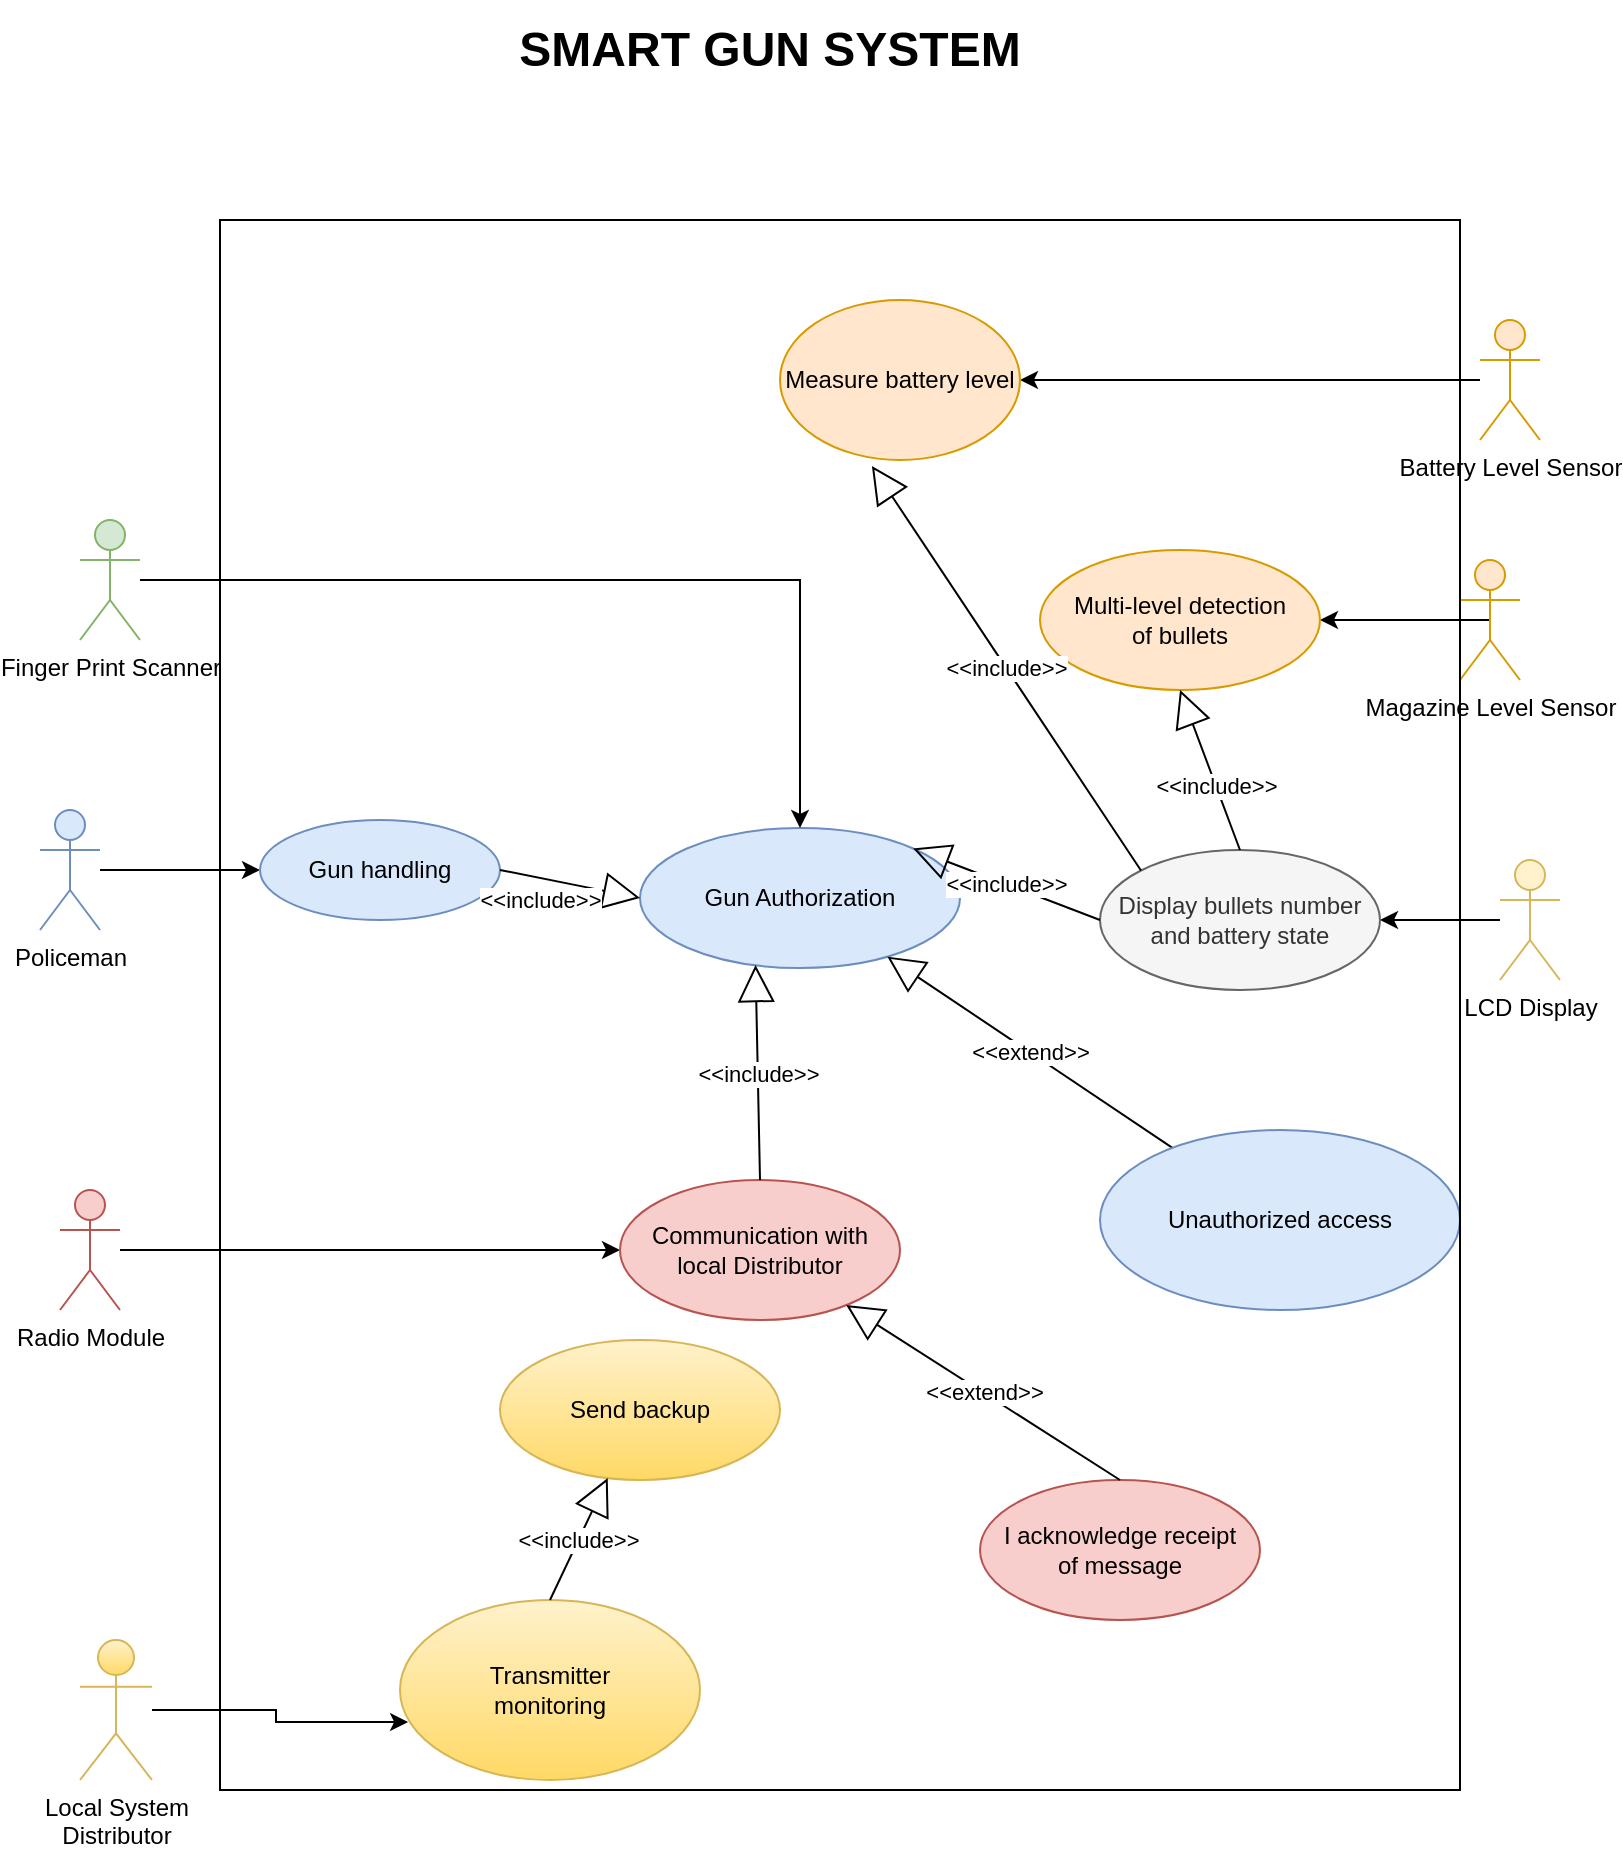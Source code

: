 <mxfile version="13.10.9" type="github">
  <diagram id="ZAYAtZIgmon7IQ3GefVp" name="Page-1">
    <mxGraphModel dx="942" dy="583" grid="1" gridSize="10" guides="1" tooltips="1" connect="1" arrows="1" fold="1" page="1" pageScale="1" pageWidth="827" pageHeight="1169" math="0" shadow="0">
      <root>
        <mxCell id="0" />
        <mxCell id="1" parent="0" />
        <mxCell id="3GcMtql7V56vAbpa6kK3-1" value="&lt;font style=&quot;font-size: 24px&quot;&gt;&lt;b&gt;&lt;font style=&quot;font-size: 24px&quot;&gt;SMART GUN SYSTEM&lt;/font&gt;&lt;/b&gt;&lt;/font&gt;" style="text;html=1;strokeColor=none;fillColor=none;align=center;verticalAlign=middle;whiteSpace=wrap;rounded=0;" parent="1" vertex="1">
          <mxGeometry x="210" y="60" width="370" height="50" as="geometry" />
        </mxCell>
        <mxCell id="xwgeDjoUO_87gl3LFjrx-1" style="edgeStyle=orthogonalEdgeStyle;rounded=0;orthogonalLoop=1;jettySize=auto;html=1;entryX=0;entryY=0.5;entryDx=0;entryDy=0;" parent="1" source="3GcMtql7V56vAbpa6kK3-2" target="3GcMtql7V56vAbpa6kK3-20" edge="1">
          <mxGeometry relative="1" as="geometry" />
        </mxCell>
        <mxCell id="3GcMtql7V56vAbpa6kK3-2" value="Policeman" style="shape=umlActor;verticalLabelPosition=bottom;verticalAlign=top;html=1;outlineConnect=0;fillColor=#dae8fc;strokeColor=#6c8ebf;" parent="1" vertex="1">
          <mxGeometry x="30" y="465" width="30" height="60" as="geometry" />
        </mxCell>
        <mxCell id="3GcMtql7V56vAbpa6kK3-20" value="Gun handling" style="ellipse;whiteSpace=wrap;html=1;fillColor=#dae8fc;strokeColor=#6c8ebf;" parent="1" vertex="1">
          <mxGeometry x="140" y="470" width="120" height="50" as="geometry" />
        </mxCell>
        <mxCell id="3GcMtql7V56vAbpa6kK3-32" value="Gun Authorization" style="ellipse;whiteSpace=wrap;html=1;fillColor=#dae8fc;strokeColor=#6c8ebf;" parent="1" vertex="1">
          <mxGeometry x="330" y="474" width="160" height="70" as="geometry" />
        </mxCell>
        <mxCell id="3GcMtql7V56vAbpa6kK3-40" value="&amp;lt;&amp;lt;include&amp;gt;&amp;gt;" style="endArrow=block;endSize=16;endFill=0;html=1;entryX=0;entryY=0.5;entryDx=0;entryDy=0;exitX=1;exitY=0.5;exitDx=0;exitDy=0;" parent="1" source="3GcMtql7V56vAbpa6kK3-20" target="3GcMtql7V56vAbpa6kK3-32" edge="1">
          <mxGeometry x="-0.368" y="-11" width="160" relative="1" as="geometry">
            <mxPoint x="289" y="444" as="sourcePoint" />
            <mxPoint x="449" y="444" as="targetPoint" />
            <mxPoint as="offset" />
          </mxGeometry>
        </mxCell>
        <mxCell id="3GcMtql7V56vAbpa6kK3-43" value="&amp;lt;&amp;lt;extend&amp;gt;&amp;gt;" style="endArrow=block;endSize=16;endFill=0;html=1;" parent="1" source="3GcMtql7V56vAbpa6kK3-44" target="3GcMtql7V56vAbpa6kK3-32" edge="1">
          <mxGeometry width="160" relative="1" as="geometry">
            <mxPoint x="609" y="404" as="sourcePoint" />
            <mxPoint x="689" y="444" as="targetPoint" />
          </mxGeometry>
        </mxCell>
        <mxCell id="3GcMtql7V56vAbpa6kK3-44" value="Unauthorized access" style="ellipse;whiteSpace=wrap;html=1;fillColor=#dae8fc;strokeColor=#6c8ebf;" parent="1" vertex="1">
          <mxGeometry x="560" y="625" width="180" height="90" as="geometry" />
        </mxCell>
        <mxCell id="U8Dto0rnsPPyauF-UxUy-52" style="edgeStyle=orthogonalEdgeStyle;rounded=0;orthogonalLoop=1;jettySize=auto;html=1;entryX=0.027;entryY=0.678;entryDx=0;entryDy=0;entryPerimeter=0;" parent="1" source="3GcMtql7V56vAbpa6kK3-45" target="3GcMtql7V56vAbpa6kK3-87" edge="1">
          <mxGeometry relative="1" as="geometry" />
        </mxCell>
        <mxCell id="3GcMtql7V56vAbpa6kK3-45" value="&lt;div&gt;Local System &lt;br&gt;&lt;/div&gt;&lt;div&gt;Distributor&lt;/div&gt;" style="shape=umlActor;verticalLabelPosition=bottom;verticalAlign=top;html=1;gradientColor=#ffd966;fillColor=#fff2cc;strokeColor=#d6b656;" parent="1" vertex="1">
          <mxGeometry x="50" y="880" width="36" height="70" as="geometry" />
        </mxCell>
        <mxCell id="nilDXm2XVrn_8Es00O3O-7" style="edgeStyle=orthogonalEdgeStyle;rounded=0;orthogonalLoop=1;jettySize=auto;html=1;entryX=0;entryY=0.5;entryDx=0;entryDy=0;" parent="1" source="3GcMtql7V56vAbpa6kK3-53" target="3GcMtql7V56vAbpa6kK3-56" edge="1">
          <mxGeometry relative="1" as="geometry" />
        </mxCell>
        <mxCell id="3GcMtql7V56vAbpa6kK3-53" value="Radio Module" style="shape=umlActor;verticalLabelPosition=bottom;verticalAlign=top;html=1;fillColor=#f8cecc;strokeColor=#b85450;" parent="1" vertex="1">
          <mxGeometry x="40" y="655" width="30" height="60" as="geometry" />
        </mxCell>
        <mxCell id="3GcMtql7V56vAbpa6kK3-56" value="&lt;div&gt;Communication with&lt;/div&gt;&lt;div&gt;local Distributor&lt;br&gt;&lt;/div&gt;" style="ellipse;whiteSpace=wrap;html=1;fillColor=#f8cecc;strokeColor=#b85450;" parent="1" vertex="1">
          <mxGeometry x="320" y="650" width="140" height="70" as="geometry" />
        </mxCell>
        <mxCell id="3GcMtql7V56vAbpa6kK3-60" value="&lt;div&gt;I acknowledge receipt&lt;/div&gt;&lt;div&gt;of message&lt;br&gt;&lt;/div&gt;" style="ellipse;whiteSpace=wrap;html=1;fillColor=#f8cecc;strokeColor=#b85450;" parent="1" vertex="1">
          <mxGeometry x="500" y="800" width="140" height="70" as="geometry" />
        </mxCell>
        <mxCell id="3GcMtql7V56vAbpa6kK3-75" style="edgeStyle=orthogonalEdgeStyle;rounded=0;orthogonalLoop=1;jettySize=auto;html=1;exitX=0.5;exitY=0.5;exitDx=0;exitDy=0;exitPerimeter=0;" parent="1" source="3GcMtql7V56vAbpa6kK3-72" target="3GcMtql7V56vAbpa6kK3-74" edge="1">
          <mxGeometry relative="1" as="geometry" />
        </mxCell>
        <mxCell id="3GcMtql7V56vAbpa6kK3-72" value="Magazine Level Sensor" style="shape=umlActor;verticalLabelPosition=bottom;verticalAlign=top;html=1;fillColor=#ffe6cc;strokeColor=#d79b00;" parent="1" vertex="1">
          <mxGeometry x="740" y="340" width="30" height="60" as="geometry" />
        </mxCell>
        <mxCell id="U8Dto0rnsPPyauF-UxUy-29" style="edgeStyle=orthogonalEdgeStyle;rounded=0;orthogonalLoop=1;jettySize=auto;html=1;" parent="1" source="3GcMtql7V56vAbpa6kK3-73" target="3GcMtql7V56vAbpa6kK3-77" edge="1">
          <mxGeometry relative="1" as="geometry" />
        </mxCell>
        <mxCell id="3GcMtql7V56vAbpa6kK3-73" value="LCD Display" style="shape=umlActor;verticalLabelPosition=bottom;verticalAlign=top;html=1;fillColor=#fff2cc;strokeColor=#d6b656;" parent="1" vertex="1">
          <mxGeometry x="760" y="490" width="30" height="60" as="geometry" />
        </mxCell>
        <mxCell id="3GcMtql7V56vAbpa6kK3-74" value="&lt;div&gt;Multi-level detection&lt;/div&gt;&lt;div&gt;of bullets&lt;br&gt;&lt;/div&gt;" style="ellipse;whiteSpace=wrap;html=1;fillColor=#ffe6cc;strokeColor=#d79b00;" parent="1" vertex="1">
          <mxGeometry x="530" y="335" width="140" height="70" as="geometry" />
        </mxCell>
        <mxCell id="3GcMtql7V56vAbpa6kK3-77" value="&lt;div&gt;Display bullets number &lt;br&gt;&lt;/div&gt;&lt;div&gt;and battery state&lt;br&gt;&lt;/div&gt;" style="ellipse;whiteSpace=wrap;html=1;fillColor=#f5f5f5;strokeColor=#666666;fontColor=#333333;rotation=0;" parent="1" vertex="1">
          <mxGeometry x="560" y="485" width="140" height="70" as="geometry" />
        </mxCell>
        <mxCell id="3GcMtql7V56vAbpa6kK3-86" value="&amp;lt;&amp;lt;extend&amp;gt;&amp;gt;" style="endArrow=block;endSize=16;endFill=0;html=1;exitX=0.5;exitY=0;exitDx=0;exitDy=0;" parent="1" source="3GcMtql7V56vAbpa6kK3-60" target="3GcMtql7V56vAbpa6kK3-56" edge="1">
          <mxGeometry width="160" relative="1" as="geometry">
            <mxPoint x="1300" y="855" as="sourcePoint" />
            <mxPoint x="1250" y="950" as="targetPoint" />
          </mxGeometry>
        </mxCell>
        <mxCell id="3GcMtql7V56vAbpa6kK3-87" value="&lt;div&gt;Transmitter&lt;/div&gt;&lt;div&gt;monitoring&lt;br&gt;&lt;/div&gt;" style="ellipse;whiteSpace=wrap;html=1;gradientColor=#ffd966;fillColor=#fff2cc;strokeColor=#d6b656;" parent="1" vertex="1">
          <mxGeometry x="210" y="860" width="150" height="90" as="geometry" />
        </mxCell>
        <mxCell id="3GcMtql7V56vAbpa6kK3-89" value="Send backup" style="ellipse;whiteSpace=wrap;html=1;gradientColor=#ffd966;fillColor=#fff2cc;strokeColor=#d6b656;" parent="1" vertex="1">
          <mxGeometry x="260" y="730" width="140" height="70" as="geometry" />
        </mxCell>
        <mxCell id="3GcMtql7V56vAbpa6kK3-92" value="&amp;lt;&amp;lt;include&amp;gt;&amp;gt;" style="endArrow=block;endSize=16;endFill=0;html=1;exitX=0.5;exitY=0;exitDx=0;exitDy=0;" parent="1" source="3GcMtql7V56vAbpa6kK3-87" target="3GcMtql7V56vAbpa6kK3-89" edge="1">
          <mxGeometry width="160" relative="1" as="geometry">
            <mxPoint x="219" y="1396" as="sourcePoint" />
            <mxPoint x="159" y="1306" as="targetPoint" />
          </mxGeometry>
        </mxCell>
        <mxCell id="U8Dto0rnsPPyauF-UxUy-32" style="edgeStyle=orthogonalEdgeStyle;rounded=0;orthogonalLoop=1;jettySize=auto;html=1;" parent="1" source="U8Dto0rnsPPyauF-UxUy-24" target="U8Dto0rnsPPyauF-UxUy-26" edge="1">
          <mxGeometry relative="1" as="geometry" />
        </mxCell>
        <mxCell id="U8Dto0rnsPPyauF-UxUy-24" value="Battery Level Sensor" style="shape=umlActor;verticalLabelPosition=bottom;verticalAlign=top;html=1;outlineConnect=0;fillColor=#ffe6cc;strokeColor=#d79b00;" parent="1" vertex="1">
          <mxGeometry x="750" y="220" width="30" height="60" as="geometry" />
        </mxCell>
        <mxCell id="U8Dto0rnsPPyauF-UxUy-26" value="Measure battery level" style="ellipse;whiteSpace=wrap;html=1;fillColor=#ffe6cc;strokeColor=#d79b00;" parent="1" vertex="1">
          <mxGeometry x="400" y="210" width="120" height="80" as="geometry" />
        </mxCell>
        <mxCell id="U8Dto0rnsPPyauF-UxUy-35" value="&amp;lt;&amp;lt;include&amp;gt;&amp;gt;" style="endArrow=block;endSize=16;endFill=0;html=1;exitX=0;exitY=0;exitDx=0;exitDy=0;entryX=0.383;entryY=1.038;entryDx=0;entryDy=0;entryPerimeter=0;" parent="1" source="3GcMtql7V56vAbpa6kK3-77" target="U8Dto0rnsPPyauF-UxUy-26" edge="1">
          <mxGeometry width="160" relative="1" as="geometry">
            <mxPoint x="500" y="334" as="sourcePoint" />
            <mxPoint x="577.574" y="272.284" as="targetPoint" />
          </mxGeometry>
        </mxCell>
        <mxCell id="U8Dto0rnsPPyauF-UxUy-36" value="&amp;lt;&amp;lt;include&amp;gt;&amp;gt;" style="endArrow=block;endSize=16;endFill=0;html=1;exitX=0.5;exitY=0;exitDx=0;exitDy=0;entryX=0.5;entryY=1;entryDx=0;entryDy=0;" parent="1" source="3GcMtql7V56vAbpa6kK3-77" target="3GcMtql7V56vAbpa6kK3-74" edge="1">
          <mxGeometry x="-0.2" width="160" relative="1" as="geometry">
            <mxPoint x="620" y="390" as="sourcePoint" />
            <mxPoint x="670" y="370" as="targetPoint" />
            <mxPoint as="offset" />
          </mxGeometry>
        </mxCell>
        <mxCell id="U8Dto0rnsPPyauF-UxUy-49" value="&amp;lt;&amp;lt;include&amp;gt;&amp;gt;" style="endArrow=block;endSize=16;endFill=0;html=1;entryX=0.361;entryY=0.979;entryDx=0;entryDy=0;exitX=0.5;exitY=0;exitDx=0;exitDy=0;entryPerimeter=0;" parent="1" source="3GcMtql7V56vAbpa6kK3-56" target="3GcMtql7V56vAbpa6kK3-32" edge="1">
          <mxGeometry width="160" relative="1" as="geometry">
            <mxPoint x="447.0" y="706" as="sourcePoint" />
            <mxPoint x="316" y="620" as="targetPoint" />
          </mxGeometry>
        </mxCell>
        <mxCell id="U8Dto0rnsPPyauF-UxUy-56" value="&amp;lt;&amp;lt;include&amp;gt;&amp;gt;" style="endArrow=block;endSize=16;endFill=0;html=1;entryX=1;entryY=0;entryDx=0;entryDy=0;exitX=0;exitY=0.5;exitDx=0;exitDy=0;" parent="1" source="3GcMtql7V56vAbpa6kK3-77" target="3GcMtql7V56vAbpa6kK3-32" edge="1">
          <mxGeometry width="160" relative="1" as="geometry">
            <mxPoint x="490" y="446" as="sourcePoint" />
            <mxPoint x="359" y="360" as="targetPoint" />
          </mxGeometry>
        </mxCell>
        <mxCell id="nilDXm2XVrn_8Es00O3O-5" style="edgeStyle=orthogonalEdgeStyle;rounded=0;orthogonalLoop=1;jettySize=auto;html=1;" parent="1" source="nilDXm2XVrn_8Es00O3O-1" target="3GcMtql7V56vAbpa6kK3-32" edge="1">
          <mxGeometry relative="1" as="geometry">
            <mxPoint x="174" y="330" as="targetPoint" />
          </mxGeometry>
        </mxCell>
        <mxCell id="nilDXm2XVrn_8Es00O3O-1" value="Finger Print Scanner" style="shape=umlActor;verticalLabelPosition=bottom;verticalAlign=top;html=1;outlineConnect=0;fillColor=#d5e8d4;strokeColor=#82b366;" parent="1" vertex="1">
          <mxGeometry x="50" y="320" width="30" height="60" as="geometry" />
        </mxCell>
        <mxCell id="_dm_TCP4XDX6GIBx_nvN-7" value="" style="rounded=0;whiteSpace=wrap;html=1;fillOpacity=0;" parent="1" vertex="1">
          <mxGeometry x="120" y="170" width="620" height="785" as="geometry" />
        </mxCell>
      </root>
    </mxGraphModel>
  </diagram>
</mxfile>
